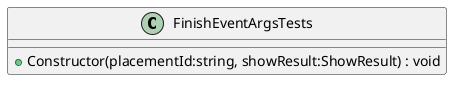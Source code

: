 @startuml
class FinishEventArgsTests {
    + Constructor(placementId:string, showResult:ShowResult) : void
}
@enduml
